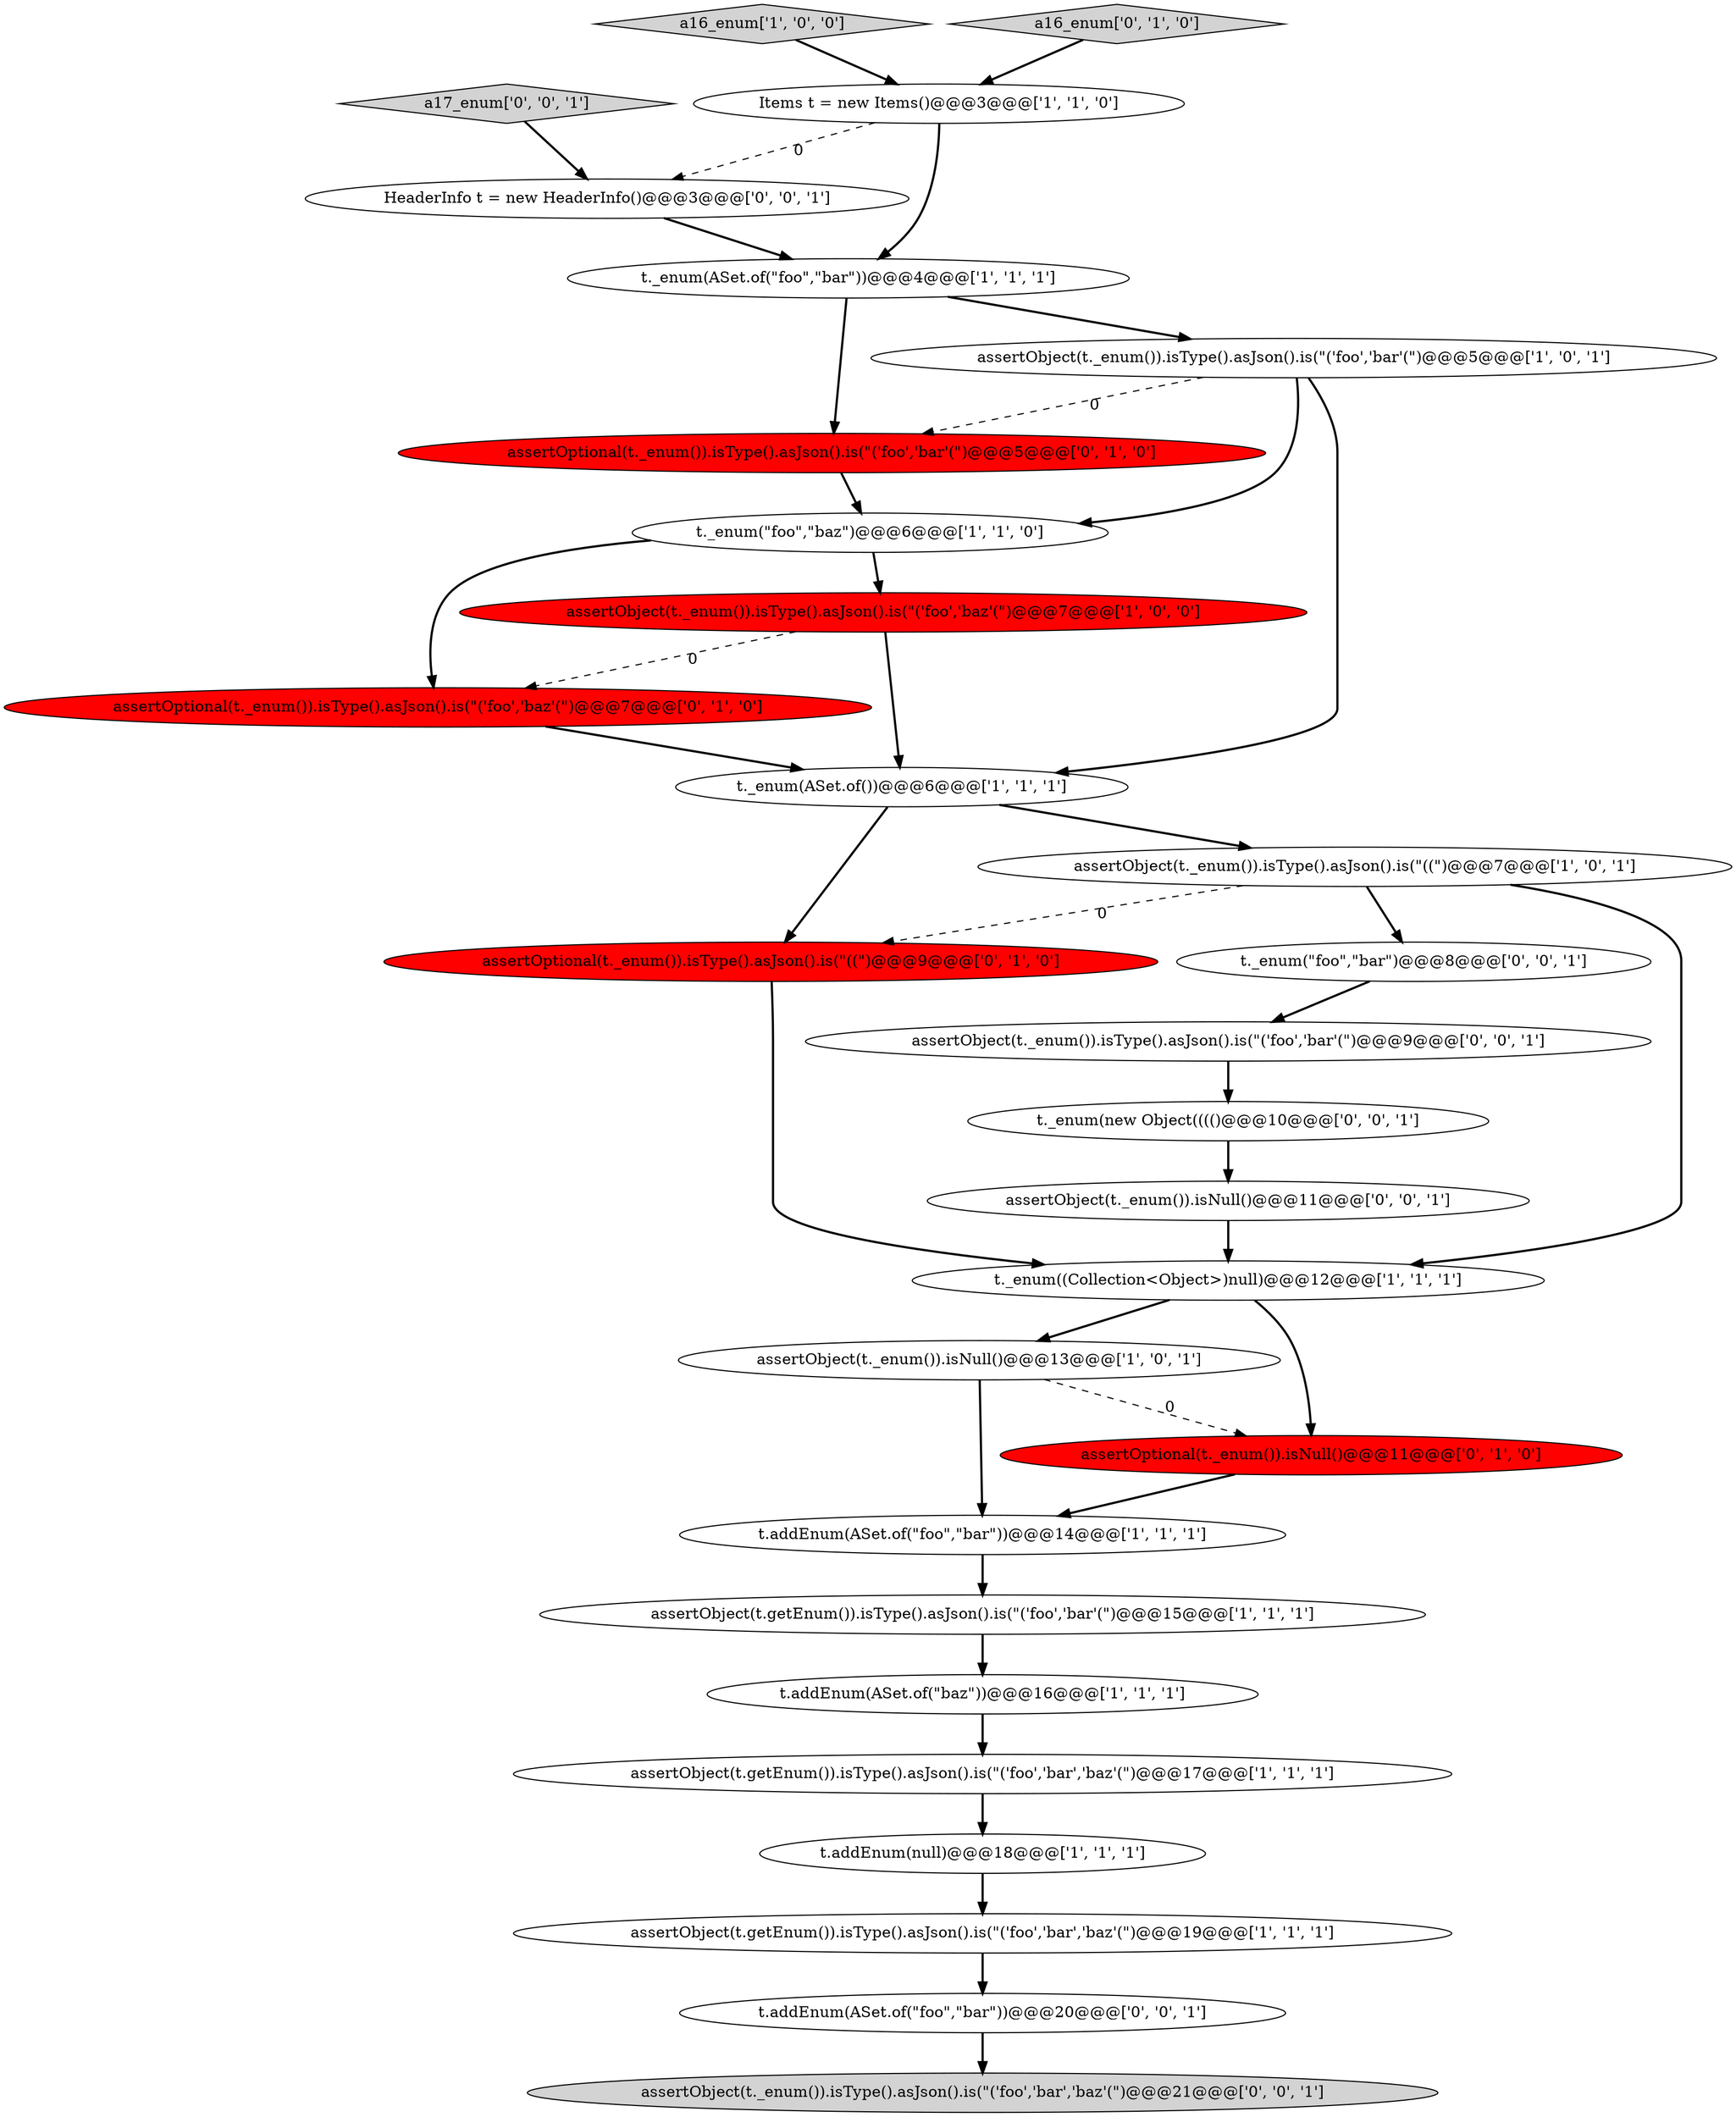 digraph {
28 [style = filled, label = "t._enum(\"foo\",\"bar\")@@@8@@@['0', '0', '1']", fillcolor = white, shape = ellipse image = "AAA0AAABBB3BBB"];
10 [style = filled, label = "t.addEnum(null)@@@18@@@['1', '1', '1']", fillcolor = white, shape = ellipse image = "AAA0AAABBB1BBB"];
6 [style = filled, label = "assertObject(t._enum()).isType().asJson().is(\"('foo','bar'(\")@@@5@@@['1', '0', '1']", fillcolor = white, shape = ellipse image = "AAA0AAABBB1BBB"];
19 [style = filled, label = "assertOptional(t._enum()).isType().asJson().is(\"((\")@@@9@@@['0', '1', '0']", fillcolor = red, shape = ellipse image = "AAA1AAABBB2BBB"];
9 [style = filled, label = "assertObject(t._enum()).isType().asJson().is(\"((\")@@@7@@@['1', '0', '1']", fillcolor = white, shape = ellipse image = "AAA0AAABBB1BBB"];
0 [style = filled, label = "assertObject(t._enum()).isType().asJson().is(\"('foo','baz'(\")@@@7@@@['1', '0', '0']", fillcolor = red, shape = ellipse image = "AAA1AAABBB1BBB"];
5 [style = filled, label = "t.addEnum(ASet.of(\"foo\",\"bar\"))@@@14@@@['1', '1', '1']", fillcolor = white, shape = ellipse image = "AAA0AAABBB1BBB"];
22 [style = filled, label = "assertObject(t._enum()).isNull()@@@11@@@['0', '0', '1']", fillcolor = white, shape = ellipse image = "AAA0AAABBB3BBB"];
13 [style = filled, label = "assertObject(t._enum()).isNull()@@@13@@@['1', '0', '1']", fillcolor = white, shape = ellipse image = "AAA0AAABBB1BBB"];
2 [style = filled, label = "t._enum(ASet.of(\"foo\",\"bar\"))@@@4@@@['1', '1', '1']", fillcolor = white, shape = ellipse image = "AAA0AAABBB1BBB"];
8 [style = filled, label = "t._enum(\"foo\",\"baz\")@@@6@@@['1', '1', '0']", fillcolor = white, shape = ellipse image = "AAA0AAABBB1BBB"];
7 [style = filled, label = "t.addEnum(ASet.of(\"baz\"))@@@16@@@['1', '1', '1']", fillcolor = white, shape = ellipse image = "AAA0AAABBB1BBB"];
4 [style = filled, label = "assertObject(t.getEnum()).isType().asJson().is(\"('foo','bar','baz'(\")@@@19@@@['1', '1', '1']", fillcolor = white, shape = ellipse image = "AAA0AAABBB1BBB"];
26 [style = filled, label = "assertObject(t._enum()).isType().asJson().is(\"('foo','bar'(\")@@@9@@@['0', '0', '1']", fillcolor = white, shape = ellipse image = "AAA0AAABBB3BBB"];
25 [style = filled, label = "t._enum(new Object(((()@@@10@@@['0', '0', '1']", fillcolor = white, shape = ellipse image = "AAA0AAABBB3BBB"];
21 [style = filled, label = "HeaderInfo t = new HeaderInfo()@@@3@@@['0', '0', '1']", fillcolor = white, shape = ellipse image = "AAA0AAABBB3BBB"];
20 [style = filled, label = "assertOptional(t._enum()).isNull()@@@11@@@['0', '1', '0']", fillcolor = red, shape = ellipse image = "AAA1AAABBB2BBB"];
16 [style = filled, label = "assertOptional(t._enum()).isType().asJson().is(\"('foo','bar'(\")@@@5@@@['0', '1', '0']", fillcolor = red, shape = ellipse image = "AAA1AAABBB2BBB"];
18 [style = filled, label = "assertOptional(t._enum()).isType().asJson().is(\"('foo','baz'(\")@@@7@@@['0', '1', '0']", fillcolor = red, shape = ellipse image = "AAA1AAABBB2BBB"];
15 [style = filled, label = "a16_enum['1', '0', '0']", fillcolor = lightgray, shape = diamond image = "AAA0AAABBB1BBB"];
11 [style = filled, label = "Items t = new Items()@@@3@@@['1', '1', '0']", fillcolor = white, shape = ellipse image = "AAA0AAABBB1BBB"];
12 [style = filled, label = "t._enum(ASet.of())@@@6@@@['1', '1', '1']", fillcolor = white, shape = ellipse image = "AAA0AAABBB1BBB"];
27 [style = filled, label = "assertObject(t._enum()).isType().asJson().is(\"('foo','bar','baz'(\")@@@21@@@['0', '0', '1']", fillcolor = lightgray, shape = ellipse image = "AAA0AAABBB3BBB"];
17 [style = filled, label = "a16_enum['0', '1', '0']", fillcolor = lightgray, shape = diamond image = "AAA0AAABBB2BBB"];
23 [style = filled, label = "t.addEnum(ASet.of(\"foo\",\"bar\"))@@@20@@@['0', '0', '1']", fillcolor = white, shape = ellipse image = "AAA0AAABBB3BBB"];
14 [style = filled, label = "t._enum((Collection<Object>)null)@@@12@@@['1', '1', '1']", fillcolor = white, shape = ellipse image = "AAA0AAABBB1BBB"];
1 [style = filled, label = "assertObject(t.getEnum()).isType().asJson().is(\"('foo','bar','baz'(\")@@@17@@@['1', '1', '1']", fillcolor = white, shape = ellipse image = "AAA0AAABBB1BBB"];
24 [style = filled, label = "a17_enum['0', '0', '1']", fillcolor = lightgray, shape = diamond image = "AAA0AAABBB3BBB"];
3 [style = filled, label = "assertObject(t.getEnum()).isType().asJson().is(\"('foo','bar'(\")@@@15@@@['1', '1', '1']", fillcolor = white, shape = ellipse image = "AAA0AAABBB1BBB"];
5->3 [style = bold, label=""];
7->1 [style = bold, label=""];
23->27 [style = bold, label=""];
16->8 [style = bold, label=""];
25->22 [style = bold, label=""];
2->6 [style = bold, label=""];
8->18 [style = bold, label=""];
13->20 [style = dashed, label="0"];
0->12 [style = bold, label=""];
26->25 [style = bold, label=""];
18->12 [style = bold, label=""];
28->26 [style = bold, label=""];
12->9 [style = bold, label=""];
11->2 [style = bold, label=""];
20->5 [style = bold, label=""];
21->2 [style = bold, label=""];
8->0 [style = bold, label=""];
9->28 [style = bold, label=""];
9->19 [style = dashed, label="0"];
6->16 [style = dashed, label="0"];
19->14 [style = bold, label=""];
15->11 [style = bold, label=""];
3->7 [style = bold, label=""];
24->21 [style = bold, label=""];
6->8 [style = bold, label=""];
9->14 [style = bold, label=""];
10->4 [style = bold, label=""];
13->5 [style = bold, label=""];
0->18 [style = dashed, label="0"];
14->13 [style = bold, label=""];
12->19 [style = bold, label=""];
22->14 [style = bold, label=""];
11->21 [style = dashed, label="0"];
1->10 [style = bold, label=""];
6->12 [style = bold, label=""];
4->23 [style = bold, label=""];
14->20 [style = bold, label=""];
17->11 [style = bold, label=""];
2->16 [style = bold, label=""];
}
